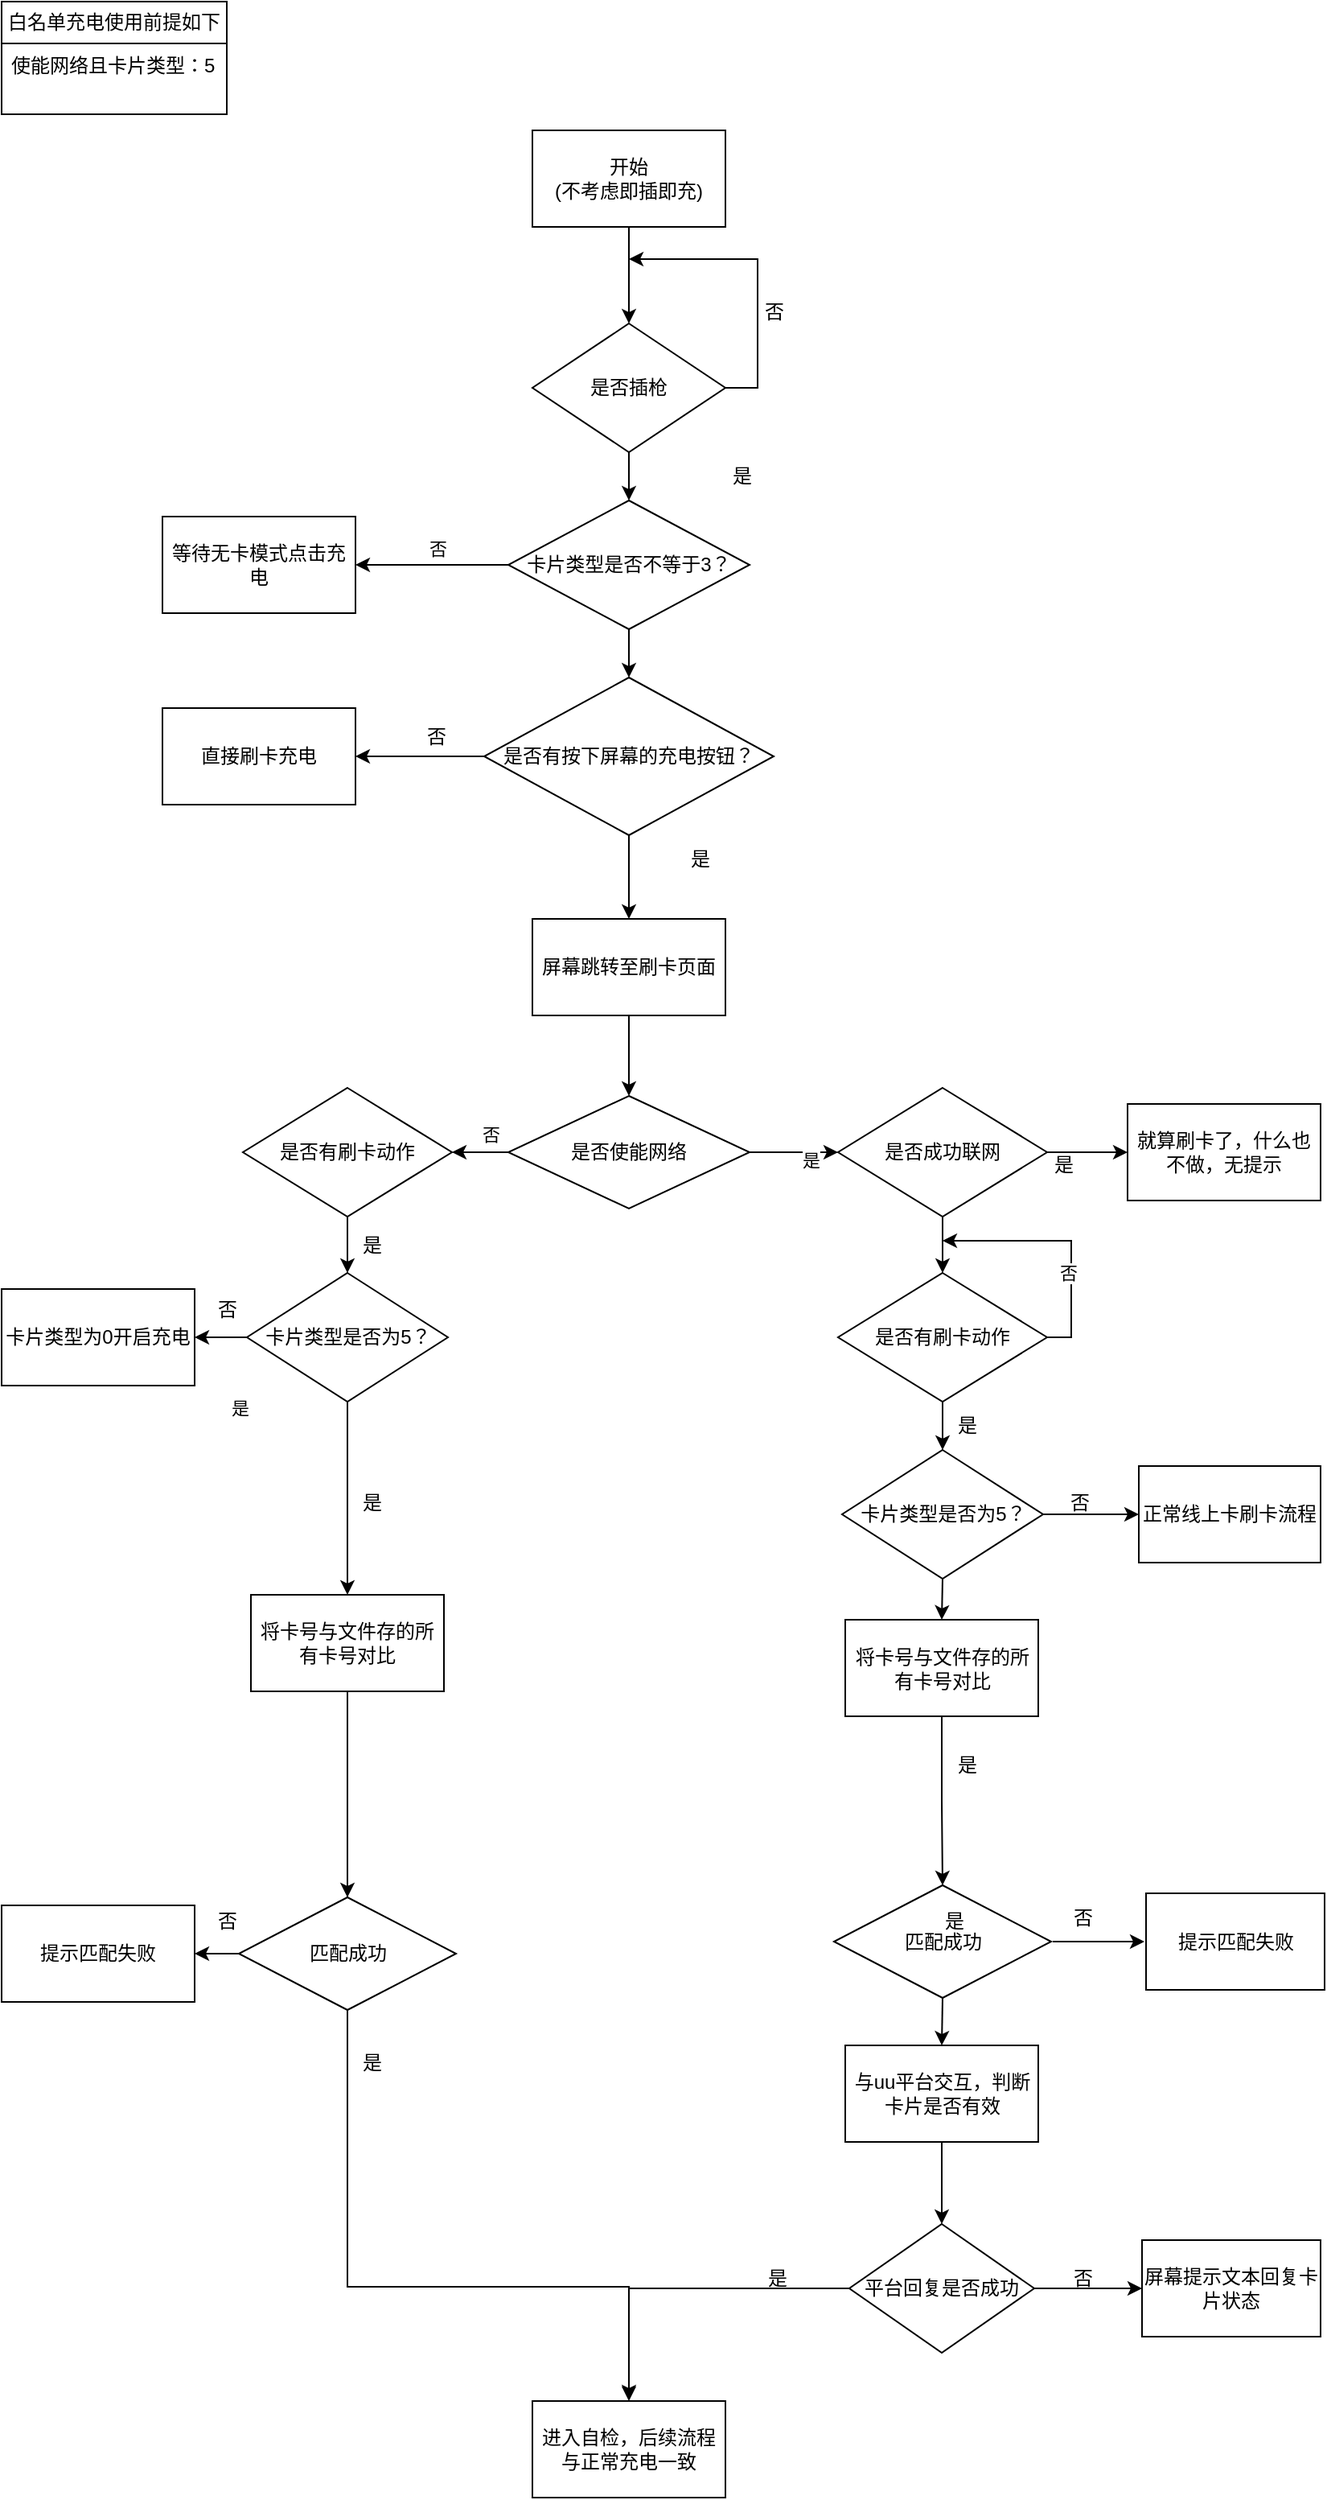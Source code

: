 <mxfile version="26.1.0">
  <diagram name="第 1 页" id="LqIXhOMh7RyWePrIoJnF">
    <mxGraphModel dx="1977" dy="943" grid="1" gridSize="10" guides="1" tooltips="1" connect="1" arrows="1" fold="1" page="1" pageScale="1" pageWidth="827" pageHeight="1169" math="0" shadow="0">
      <root>
        <mxCell id="0" />
        <mxCell id="1" parent="0" />
        <mxCell id="6tpSNFjBKZhkVtHwbKnZ-6" value="" style="edgeStyle=orthogonalEdgeStyle;rounded=0;orthogonalLoop=1;jettySize=auto;html=1;" edge="1" parent="1" source="6tpSNFjBKZhkVtHwbKnZ-1">
          <mxGeometry relative="1" as="geometry">
            <mxPoint x="390" y="200" as="targetPoint" />
          </mxGeometry>
        </mxCell>
        <mxCell id="6tpSNFjBKZhkVtHwbKnZ-1" value="开始&lt;div&gt;(不考虑即插即充)&lt;/div&gt;" style="rounded=0;whiteSpace=wrap;html=1;" vertex="1" parent="1">
          <mxGeometry x="330" y="80" width="120" height="60" as="geometry" />
        </mxCell>
        <mxCell id="6tpSNFjBKZhkVtHwbKnZ-2" value="白名单充电使用前提如下" style="swimlane;fontStyle=0;childLayout=stackLayout;horizontal=1;startSize=26;fillColor=none;horizontalStack=0;resizeParent=1;resizeParentMax=0;resizeLast=0;collapsible=1;marginBottom=0;whiteSpace=wrap;html=1;" vertex="1" parent="1">
          <mxGeometry width="140" height="70" as="geometry" />
        </mxCell>
        <mxCell id="6tpSNFjBKZhkVtHwbKnZ-3" value="使能网络且卡片类型：5" style="text;strokeColor=none;fillColor=none;align=left;verticalAlign=top;spacingLeft=4;spacingRight=4;overflow=hidden;rotatable=0;points=[[0,0.5],[1,0.5]];portConstraint=eastwest;whiteSpace=wrap;html=1;" vertex="1" parent="6tpSNFjBKZhkVtHwbKnZ-2">
          <mxGeometry y="26" width="140" height="44" as="geometry" />
        </mxCell>
        <mxCell id="6tpSNFjBKZhkVtHwbKnZ-15" style="edgeStyle=orthogonalEdgeStyle;rounded=0;orthogonalLoop=1;jettySize=auto;html=1;exitX=1;exitY=0.5;exitDx=0;exitDy=0;" edge="1" parent="1" source="6tpSNFjBKZhkVtHwbKnZ-11">
          <mxGeometry relative="1" as="geometry">
            <mxPoint x="390" y="160" as="targetPoint" />
            <Array as="points">
              <mxPoint x="470" y="240" />
              <mxPoint x="470" y="160" />
            </Array>
          </mxGeometry>
        </mxCell>
        <mxCell id="6tpSNFjBKZhkVtHwbKnZ-33" value="" style="edgeStyle=orthogonalEdgeStyle;rounded=0;orthogonalLoop=1;jettySize=auto;html=1;" edge="1" parent="1" source="6tpSNFjBKZhkVtHwbKnZ-11" target="6tpSNFjBKZhkVtHwbKnZ-32">
          <mxGeometry relative="1" as="geometry" />
        </mxCell>
        <mxCell id="6tpSNFjBKZhkVtHwbKnZ-11" value="是否插枪" style="rhombus;whiteSpace=wrap;html=1;" vertex="1" parent="1">
          <mxGeometry x="330" y="200" width="120" height="80" as="geometry" />
        </mxCell>
        <mxCell id="6tpSNFjBKZhkVtHwbKnZ-16" value="否" style="text;html=1;align=center;verticalAlign=middle;resizable=0;points=[];autosize=1;strokeColor=none;fillColor=none;" vertex="1" parent="1">
          <mxGeometry x="460" y="178" width="40" height="30" as="geometry" />
        </mxCell>
        <mxCell id="6tpSNFjBKZhkVtHwbKnZ-17" value="是" style="text;html=1;align=center;verticalAlign=middle;resizable=0;points=[];autosize=1;strokeColor=none;fillColor=none;" vertex="1" parent="1">
          <mxGeometry x="440" y="280" width="40" height="30" as="geometry" />
        </mxCell>
        <mxCell id="6tpSNFjBKZhkVtHwbKnZ-28" value="" style="edgeStyle=orthogonalEdgeStyle;rounded=0;orthogonalLoop=1;jettySize=auto;html=1;" edge="1" parent="1" source="6tpSNFjBKZhkVtHwbKnZ-19" target="6tpSNFjBKZhkVtHwbKnZ-27">
          <mxGeometry relative="1" as="geometry" />
        </mxCell>
        <mxCell id="6tpSNFjBKZhkVtHwbKnZ-40" value="" style="edgeStyle=orthogonalEdgeStyle;rounded=0;orthogonalLoop=1;jettySize=auto;html=1;" edge="1" parent="1" source="6tpSNFjBKZhkVtHwbKnZ-19" target="6tpSNFjBKZhkVtHwbKnZ-39">
          <mxGeometry relative="1" as="geometry" />
        </mxCell>
        <mxCell id="6tpSNFjBKZhkVtHwbKnZ-19" value="是否有按下屏幕的充电按钮？" style="rhombus;whiteSpace=wrap;html=1;" vertex="1" parent="1">
          <mxGeometry x="300" y="420" width="180" height="98" as="geometry" />
        </mxCell>
        <mxCell id="6tpSNFjBKZhkVtHwbKnZ-22" value="否" style="text;html=1;align=center;verticalAlign=middle;resizable=0;points=[];autosize=1;strokeColor=none;fillColor=none;" vertex="1" parent="1">
          <mxGeometry x="250" y="442" width="40" height="30" as="geometry" />
        </mxCell>
        <mxCell id="6tpSNFjBKZhkVtHwbKnZ-26" value="是" style="text;html=1;align=center;verticalAlign=middle;resizable=0;points=[];autosize=1;strokeColor=none;fillColor=none;" vertex="1" parent="1">
          <mxGeometry x="414" y="518" width="40" height="30" as="geometry" />
        </mxCell>
        <mxCell id="6tpSNFjBKZhkVtHwbKnZ-27" value="直接刷卡充电" style="rounded=0;whiteSpace=wrap;html=1;" vertex="1" parent="1">
          <mxGeometry x="100" y="439" width="120" height="60" as="geometry" />
        </mxCell>
        <mxCell id="6tpSNFjBKZhkVtHwbKnZ-36" value="" style="edgeStyle=orthogonalEdgeStyle;rounded=0;orthogonalLoop=1;jettySize=auto;html=1;" edge="1" parent="1" source="6tpSNFjBKZhkVtHwbKnZ-32" target="6tpSNFjBKZhkVtHwbKnZ-35">
          <mxGeometry relative="1" as="geometry" />
        </mxCell>
        <mxCell id="6tpSNFjBKZhkVtHwbKnZ-37" value="否" style="edgeLabel;html=1;align=center;verticalAlign=middle;resizable=0;points=[];" vertex="1" connectable="0" parent="6tpSNFjBKZhkVtHwbKnZ-36">
          <mxGeometry x="-0.06" y="1" relative="1" as="geometry">
            <mxPoint y="-11" as="offset" />
          </mxGeometry>
        </mxCell>
        <mxCell id="6tpSNFjBKZhkVtHwbKnZ-38" value="" style="edgeStyle=orthogonalEdgeStyle;rounded=0;orthogonalLoop=1;jettySize=auto;html=1;" edge="1" parent="1" source="6tpSNFjBKZhkVtHwbKnZ-32" target="6tpSNFjBKZhkVtHwbKnZ-19">
          <mxGeometry relative="1" as="geometry" />
        </mxCell>
        <mxCell id="6tpSNFjBKZhkVtHwbKnZ-32" value="卡片类型是否不等于3？" style="rhombus;whiteSpace=wrap;html=1;" vertex="1" parent="1">
          <mxGeometry x="315" y="310" width="150" height="80" as="geometry" />
        </mxCell>
        <mxCell id="6tpSNFjBKZhkVtHwbKnZ-35" value="等待无卡模式点击充电" style="whiteSpace=wrap;html=1;" vertex="1" parent="1">
          <mxGeometry x="100" y="320" width="120" height="60" as="geometry" />
        </mxCell>
        <mxCell id="6tpSNFjBKZhkVtHwbKnZ-42" value="" style="edgeStyle=orthogonalEdgeStyle;rounded=0;orthogonalLoop=1;jettySize=auto;html=1;" edge="1" parent="1" source="6tpSNFjBKZhkVtHwbKnZ-39" target="6tpSNFjBKZhkVtHwbKnZ-41">
          <mxGeometry relative="1" as="geometry" />
        </mxCell>
        <mxCell id="6tpSNFjBKZhkVtHwbKnZ-39" value="屏幕跳转至刷卡页面" style="whiteSpace=wrap;html=1;" vertex="1" parent="1">
          <mxGeometry x="330" y="570" width="120" height="60" as="geometry" />
        </mxCell>
        <mxCell id="6tpSNFjBKZhkVtHwbKnZ-44" value="" style="edgeStyle=orthogonalEdgeStyle;rounded=0;orthogonalLoop=1;jettySize=auto;html=1;" edge="1" parent="1" source="6tpSNFjBKZhkVtHwbKnZ-41">
          <mxGeometry relative="1" as="geometry">
            <mxPoint x="520" y="715" as="targetPoint" />
          </mxGeometry>
        </mxCell>
        <mxCell id="6tpSNFjBKZhkVtHwbKnZ-45" value="是" style="edgeLabel;html=1;align=center;verticalAlign=middle;resizable=0;points=[];" vertex="1" connectable="0" parent="6tpSNFjBKZhkVtHwbKnZ-44">
          <mxGeometry x="-0.391" y="-1" relative="1" as="geometry">
            <mxPoint x="21" y="4" as="offset" />
          </mxGeometry>
        </mxCell>
        <mxCell id="6tpSNFjBKZhkVtHwbKnZ-47" value="" style="edgeStyle=orthogonalEdgeStyle;rounded=0;orthogonalLoop=1;jettySize=auto;html=1;entryX=1;entryY=0.5;entryDx=0;entryDy=0;" edge="1" parent="1" source="6tpSNFjBKZhkVtHwbKnZ-41" target="6tpSNFjBKZhkVtHwbKnZ-48">
          <mxGeometry relative="1" as="geometry">
            <mxPoint x="220" y="715" as="targetPoint" />
          </mxGeometry>
        </mxCell>
        <mxCell id="6tpSNFjBKZhkVtHwbKnZ-54" value="否" style="edgeLabel;html=1;align=center;verticalAlign=middle;resizable=0;points=[];" vertex="1" connectable="0" parent="6tpSNFjBKZhkVtHwbKnZ-47">
          <mxGeometry x="-0.016" y="-4" relative="1" as="geometry">
            <mxPoint x="7" y="-15" as="offset" />
          </mxGeometry>
        </mxCell>
        <mxCell id="6tpSNFjBKZhkVtHwbKnZ-41" value="是否使能网络" style="rhombus;whiteSpace=wrap;html=1;" vertex="1" parent="1">
          <mxGeometry x="315" y="680" width="150" height="70" as="geometry" />
        </mxCell>
        <mxCell id="6tpSNFjBKZhkVtHwbKnZ-53" value="" style="edgeStyle=orthogonalEdgeStyle;rounded=0;orthogonalLoop=1;jettySize=auto;html=1;" edge="1" parent="1" source="6tpSNFjBKZhkVtHwbKnZ-48" target="6tpSNFjBKZhkVtHwbKnZ-52">
          <mxGeometry relative="1" as="geometry" />
        </mxCell>
        <mxCell id="6tpSNFjBKZhkVtHwbKnZ-48" value="是否有刷卡动作" style="rhombus;whiteSpace=wrap;html=1;" vertex="1" parent="1">
          <mxGeometry x="150" y="675" width="130" height="80" as="geometry" />
        </mxCell>
        <mxCell id="6tpSNFjBKZhkVtHwbKnZ-71" value="" style="edgeStyle=orthogonalEdgeStyle;rounded=0;orthogonalLoop=1;jettySize=auto;html=1;" edge="1" parent="1" source="6tpSNFjBKZhkVtHwbKnZ-49" target="6tpSNFjBKZhkVtHwbKnZ-70">
          <mxGeometry relative="1" as="geometry" />
        </mxCell>
        <mxCell id="6tpSNFjBKZhkVtHwbKnZ-76" value="" style="edgeStyle=orthogonalEdgeStyle;rounded=0;orthogonalLoop=1;jettySize=auto;html=1;" edge="1" parent="1" source="6tpSNFjBKZhkVtHwbKnZ-49" target="6tpSNFjBKZhkVtHwbKnZ-75">
          <mxGeometry relative="1" as="geometry" />
        </mxCell>
        <mxCell id="6tpSNFjBKZhkVtHwbKnZ-49" value="是否成功联网" style="rhombus;whiteSpace=wrap;html=1;" vertex="1" parent="1">
          <mxGeometry x="520" y="675" width="130" height="80" as="geometry" />
        </mxCell>
        <mxCell id="6tpSNFjBKZhkVtHwbKnZ-56" value="" style="edgeStyle=orthogonalEdgeStyle;rounded=0;orthogonalLoop=1;jettySize=auto;html=1;" edge="1" parent="1" source="6tpSNFjBKZhkVtHwbKnZ-52" target="6tpSNFjBKZhkVtHwbKnZ-55">
          <mxGeometry relative="1" as="geometry" />
        </mxCell>
        <mxCell id="6tpSNFjBKZhkVtHwbKnZ-59" value="" style="edgeStyle=orthogonalEdgeStyle;rounded=0;orthogonalLoop=1;jettySize=auto;html=1;entryX=0.5;entryY=0;entryDx=0;entryDy=0;" edge="1" parent="1" source="6tpSNFjBKZhkVtHwbKnZ-52" target="6tpSNFjBKZhkVtHwbKnZ-58">
          <mxGeometry relative="1" as="geometry">
            <Array as="points">
              <mxPoint x="215" y="960" />
              <mxPoint x="215" y="960" />
            </Array>
          </mxGeometry>
        </mxCell>
        <mxCell id="6tpSNFjBKZhkVtHwbKnZ-68" value="是" style="edgeLabel;html=1;align=center;verticalAlign=middle;resizable=0;points=[];" vertex="1" connectable="0" parent="6tpSNFjBKZhkVtHwbKnZ-59">
          <mxGeometry x="-0.311" y="2" relative="1" as="geometry">
            <mxPoint x="-69" y="-38" as="offset" />
          </mxGeometry>
        </mxCell>
        <mxCell id="6tpSNFjBKZhkVtHwbKnZ-52" value="卡片类型是否为5？" style="rhombus;whiteSpace=wrap;html=1;" vertex="1" parent="1">
          <mxGeometry x="152.5" y="790" width="125" height="80" as="geometry" />
        </mxCell>
        <mxCell id="6tpSNFjBKZhkVtHwbKnZ-55" value="卡片类型为0开启充电" style="whiteSpace=wrap;html=1;" vertex="1" parent="1">
          <mxGeometry y="800" width="120" height="60" as="geometry" />
        </mxCell>
        <mxCell id="6tpSNFjBKZhkVtHwbKnZ-57" value="否" style="text;html=1;align=center;verticalAlign=middle;resizable=0;points=[];autosize=1;strokeColor=none;fillColor=none;" vertex="1" parent="1">
          <mxGeometry x="120" y="798" width="40" height="30" as="geometry" />
        </mxCell>
        <mxCell id="6tpSNFjBKZhkVtHwbKnZ-61" value="" style="edgeStyle=orthogonalEdgeStyle;rounded=0;orthogonalLoop=1;jettySize=auto;html=1;" edge="1" parent="1" source="6tpSNFjBKZhkVtHwbKnZ-58" target="6tpSNFjBKZhkVtHwbKnZ-60">
          <mxGeometry relative="1" as="geometry" />
        </mxCell>
        <mxCell id="6tpSNFjBKZhkVtHwbKnZ-58" value="将卡号与文件存的所有卡号对比" style="whiteSpace=wrap;html=1;" vertex="1" parent="1">
          <mxGeometry x="155" y="990" width="120" height="60" as="geometry" />
        </mxCell>
        <mxCell id="6tpSNFjBKZhkVtHwbKnZ-63" value="" style="edgeStyle=orthogonalEdgeStyle;rounded=0;orthogonalLoop=1;jettySize=auto;html=1;" edge="1" parent="1" source="6tpSNFjBKZhkVtHwbKnZ-60" target="6tpSNFjBKZhkVtHwbKnZ-62">
          <mxGeometry relative="1" as="geometry" />
        </mxCell>
        <mxCell id="6tpSNFjBKZhkVtHwbKnZ-66" value="" style="edgeStyle=orthogonalEdgeStyle;rounded=0;orthogonalLoop=1;jettySize=auto;html=1;" edge="1" parent="1">
          <mxGeometry relative="1" as="geometry">
            <mxPoint x="215" y="1159.0" as="sourcePoint" />
            <mxPoint x="390" y="1490" as="targetPoint" />
            <Array as="points">
              <mxPoint x="215" y="1420" />
              <mxPoint x="390" y="1420" />
            </Array>
          </mxGeometry>
        </mxCell>
        <mxCell id="6tpSNFjBKZhkVtHwbKnZ-60" value="匹配成功" style="rhombus;whiteSpace=wrap;html=1;" vertex="1" parent="1">
          <mxGeometry x="147.5" y="1178" width="135" height="70" as="geometry" />
        </mxCell>
        <mxCell id="6tpSNFjBKZhkVtHwbKnZ-62" value="提示匹配失败" style="whiteSpace=wrap;html=1;" vertex="1" parent="1">
          <mxGeometry y="1183" width="120" height="60" as="geometry" />
        </mxCell>
        <mxCell id="6tpSNFjBKZhkVtHwbKnZ-64" value="否" style="text;html=1;align=center;verticalAlign=middle;resizable=0;points=[];autosize=1;strokeColor=none;fillColor=none;" vertex="1" parent="1">
          <mxGeometry x="120" y="1178" width="40" height="30" as="geometry" />
        </mxCell>
        <mxCell id="6tpSNFjBKZhkVtHwbKnZ-65" value="进入自检，后续流程与正常充电一致" style="whiteSpace=wrap;html=1;" vertex="1" parent="1">
          <mxGeometry x="330" y="1491" width="120" height="60" as="geometry" />
        </mxCell>
        <mxCell id="6tpSNFjBKZhkVtHwbKnZ-67" value="是" style="text;html=1;align=center;verticalAlign=middle;resizable=0;points=[];autosize=1;strokeColor=none;fillColor=none;" vertex="1" parent="1">
          <mxGeometry x="210" y="758" width="40" height="30" as="geometry" />
        </mxCell>
        <mxCell id="6tpSNFjBKZhkVtHwbKnZ-69" value="是" style="text;html=1;align=center;verticalAlign=middle;resizable=0;points=[];autosize=1;strokeColor=none;fillColor=none;" vertex="1" parent="1">
          <mxGeometry x="210" y="1266" width="40" height="30" as="geometry" />
        </mxCell>
        <mxCell id="6tpSNFjBKZhkVtHwbKnZ-70" value="就算刷卡了，什么也不做，无提示" style="whiteSpace=wrap;html=1;" vertex="1" parent="1">
          <mxGeometry x="700" y="685" width="120" height="60" as="geometry" />
        </mxCell>
        <mxCell id="6tpSNFjBKZhkVtHwbKnZ-74" value="是" style="text;html=1;align=center;verticalAlign=middle;resizable=0;points=[];autosize=1;strokeColor=none;fillColor=none;" vertex="1" parent="1">
          <mxGeometry x="640" y="708" width="40" height="30" as="geometry" />
        </mxCell>
        <mxCell id="6tpSNFjBKZhkVtHwbKnZ-78" value="" style="edgeStyle=orthogonalEdgeStyle;rounded=0;orthogonalLoop=1;jettySize=auto;html=1;" edge="1" parent="1" source="6tpSNFjBKZhkVtHwbKnZ-75" target="6tpSNFjBKZhkVtHwbKnZ-77">
          <mxGeometry relative="1" as="geometry" />
        </mxCell>
        <mxCell id="6tpSNFjBKZhkVtHwbKnZ-79" style="edgeStyle=orthogonalEdgeStyle;rounded=0;orthogonalLoop=1;jettySize=auto;html=1;exitX=1;exitY=0.5;exitDx=0;exitDy=0;" edge="1" parent="1">
          <mxGeometry relative="1" as="geometry">
            <mxPoint x="585" y="770" as="targetPoint" />
            <mxPoint x="645" y="830" as="sourcePoint" />
            <Array as="points">
              <mxPoint x="665" y="830" />
              <mxPoint x="665" y="770" />
            </Array>
          </mxGeometry>
        </mxCell>
        <mxCell id="6tpSNFjBKZhkVtHwbKnZ-80" value="否" style="edgeLabel;html=1;align=center;verticalAlign=middle;resizable=0;points=[];" vertex="1" connectable="0" parent="6tpSNFjBKZhkVtHwbKnZ-79">
          <mxGeometry x="-0.253" y="2" relative="1" as="geometry">
            <mxPoint as="offset" />
          </mxGeometry>
        </mxCell>
        <mxCell id="6tpSNFjBKZhkVtHwbKnZ-75" value="是否有刷卡动作" style="rhombus;whiteSpace=wrap;html=1;" vertex="1" parent="1">
          <mxGeometry x="520" y="790" width="130" height="80" as="geometry" />
        </mxCell>
        <mxCell id="6tpSNFjBKZhkVtHwbKnZ-83" value="" style="edgeStyle=orthogonalEdgeStyle;rounded=0;orthogonalLoop=1;jettySize=auto;html=1;" edge="1" parent="1" source="6tpSNFjBKZhkVtHwbKnZ-77" target="6tpSNFjBKZhkVtHwbKnZ-82">
          <mxGeometry relative="1" as="geometry" />
        </mxCell>
        <mxCell id="6tpSNFjBKZhkVtHwbKnZ-105" style="edgeStyle=orthogonalEdgeStyle;rounded=0;orthogonalLoop=1;jettySize=auto;html=1;exitX=0.5;exitY=1;exitDx=0;exitDy=0;entryX=0.5;entryY=0;entryDx=0;entryDy=0;" edge="1" parent="1" source="6tpSNFjBKZhkVtHwbKnZ-77" target="6tpSNFjBKZhkVtHwbKnZ-98">
          <mxGeometry relative="1" as="geometry" />
        </mxCell>
        <mxCell id="6tpSNFjBKZhkVtHwbKnZ-77" value="卡片类型是否为5？" style="rhombus;whiteSpace=wrap;html=1;" vertex="1" parent="1">
          <mxGeometry x="522.5" y="900" width="125" height="80" as="geometry" />
        </mxCell>
        <mxCell id="6tpSNFjBKZhkVtHwbKnZ-81" value="是" style="text;html=1;align=center;verticalAlign=middle;resizable=0;points=[];autosize=1;strokeColor=none;fillColor=none;" vertex="1" parent="1">
          <mxGeometry x="580" y="870" width="40" height="30" as="geometry" />
        </mxCell>
        <mxCell id="6tpSNFjBKZhkVtHwbKnZ-82" value="正常线上卡刷卡流程" style="whiteSpace=wrap;html=1;" vertex="1" parent="1">
          <mxGeometry x="707" y="910" width="113" height="60" as="geometry" />
        </mxCell>
        <mxCell id="6tpSNFjBKZhkVtHwbKnZ-84" value="否" style="text;html=1;align=center;verticalAlign=middle;resizable=0;points=[];autosize=1;strokeColor=none;fillColor=none;" vertex="1" parent="1">
          <mxGeometry x="650" y="918" width="40" height="30" as="geometry" />
        </mxCell>
        <mxCell id="6tpSNFjBKZhkVtHwbKnZ-90" value="" style="edgeStyle=orthogonalEdgeStyle;rounded=0;orthogonalLoop=1;jettySize=auto;html=1;" edge="1" parent="1" source="6tpSNFjBKZhkVtHwbKnZ-87" target="6tpSNFjBKZhkVtHwbKnZ-89">
          <mxGeometry relative="1" as="geometry" />
        </mxCell>
        <mxCell id="6tpSNFjBKZhkVtHwbKnZ-87" value="与uu平台交互，判断卡片是否有效" style="whiteSpace=wrap;html=1;" vertex="1" parent="1">
          <mxGeometry x="524.5" y="1270" width="120" height="60" as="geometry" />
        </mxCell>
        <mxCell id="6tpSNFjBKZhkVtHwbKnZ-95" value="" style="edgeStyle=orthogonalEdgeStyle;rounded=0;orthogonalLoop=1;jettySize=auto;html=1;" edge="1" parent="1" source="6tpSNFjBKZhkVtHwbKnZ-89" target="6tpSNFjBKZhkVtHwbKnZ-94">
          <mxGeometry relative="1" as="geometry" />
        </mxCell>
        <mxCell id="6tpSNFjBKZhkVtHwbKnZ-108" style="edgeStyle=orthogonalEdgeStyle;rounded=0;orthogonalLoop=1;jettySize=auto;html=1;entryX=0.5;entryY=0;entryDx=0;entryDy=0;" edge="1" parent="1" source="6tpSNFjBKZhkVtHwbKnZ-89" target="6tpSNFjBKZhkVtHwbKnZ-65">
          <mxGeometry relative="1" as="geometry" />
        </mxCell>
        <mxCell id="6tpSNFjBKZhkVtHwbKnZ-89" value="平台回复是否成功" style="rhombus;whiteSpace=wrap;html=1;" vertex="1" parent="1">
          <mxGeometry x="527" y="1381" width="115" height="80" as="geometry" />
        </mxCell>
        <mxCell id="6tpSNFjBKZhkVtHwbKnZ-93" value="是" style="text;html=1;align=center;verticalAlign=middle;resizable=0;points=[];autosize=1;strokeColor=none;fillColor=none;" vertex="1" parent="1">
          <mxGeometry x="210" y="918" width="40" height="30" as="geometry" />
        </mxCell>
        <mxCell id="6tpSNFjBKZhkVtHwbKnZ-94" value="屏幕提示文本回复卡片状态" style="whiteSpace=wrap;html=1;" vertex="1" parent="1">
          <mxGeometry x="709" y="1391" width="111" height="60" as="geometry" />
        </mxCell>
        <mxCell id="6tpSNFjBKZhkVtHwbKnZ-97" value="" style="edgeStyle=orthogonalEdgeStyle;rounded=0;orthogonalLoop=1;jettySize=auto;html=1;" edge="1" parent="1" source="6tpSNFjBKZhkVtHwbKnZ-98" target="6tpSNFjBKZhkVtHwbKnZ-100">
          <mxGeometry relative="1" as="geometry" />
        </mxCell>
        <mxCell id="6tpSNFjBKZhkVtHwbKnZ-98" value="将卡号与文件存的所有卡号对比" style="whiteSpace=wrap;html=1;" vertex="1" parent="1">
          <mxGeometry x="524.5" y="1005.5" width="120" height="60" as="geometry" />
        </mxCell>
        <mxCell id="6tpSNFjBKZhkVtHwbKnZ-99" value="" style="edgeStyle=orthogonalEdgeStyle;rounded=0;orthogonalLoop=1;jettySize=auto;html=1;" edge="1" parent="1">
          <mxGeometry relative="1" as="geometry">
            <mxPoint x="653.5" y="1205.5" as="sourcePoint" />
            <mxPoint x="710.5" y="1205.5" as="targetPoint" />
          </mxGeometry>
        </mxCell>
        <mxCell id="6tpSNFjBKZhkVtHwbKnZ-106" style="edgeStyle=orthogonalEdgeStyle;rounded=0;orthogonalLoop=1;jettySize=auto;html=1;exitX=0.5;exitY=1;exitDx=0;exitDy=0;entryX=0.5;entryY=0;entryDx=0;entryDy=0;" edge="1" parent="1" source="6tpSNFjBKZhkVtHwbKnZ-100" target="6tpSNFjBKZhkVtHwbKnZ-87">
          <mxGeometry relative="1" as="geometry" />
        </mxCell>
        <mxCell id="6tpSNFjBKZhkVtHwbKnZ-100" value="匹配成功" style="rhombus;whiteSpace=wrap;html=1;" vertex="1" parent="1">
          <mxGeometry x="517.5" y="1170.5" width="135" height="70" as="geometry" />
        </mxCell>
        <mxCell id="6tpSNFjBKZhkVtHwbKnZ-101" value="提示匹配失败" style="whiteSpace=wrap;html=1;" vertex="1" parent="1">
          <mxGeometry x="711.5" y="1175.5" width="111" height="60" as="geometry" />
        </mxCell>
        <mxCell id="6tpSNFjBKZhkVtHwbKnZ-102" value="否" style="text;html=1;align=center;verticalAlign=middle;resizable=0;points=[];autosize=1;strokeColor=none;fillColor=none;" vertex="1" parent="1">
          <mxGeometry x="652" y="1175.5" width="40" height="30" as="geometry" />
        </mxCell>
        <mxCell id="6tpSNFjBKZhkVtHwbKnZ-103" value="是" style="text;html=1;align=center;verticalAlign=middle;resizable=0;points=[];autosize=1;strokeColor=none;fillColor=none;" vertex="1" parent="1">
          <mxGeometry x="580" y="1080.5" width="40" height="30" as="geometry" />
        </mxCell>
        <mxCell id="6tpSNFjBKZhkVtHwbKnZ-107" value="是" style="text;html=1;align=center;verticalAlign=middle;resizable=0;points=[];autosize=1;strokeColor=none;fillColor=none;" vertex="1" parent="1">
          <mxGeometry x="572" y="1178" width="40" height="30" as="geometry" />
        </mxCell>
        <mxCell id="6tpSNFjBKZhkVtHwbKnZ-109" value="是" style="text;html=1;align=center;verticalAlign=middle;resizable=0;points=[];autosize=1;strokeColor=none;fillColor=none;" vertex="1" parent="1">
          <mxGeometry x="462" y="1400" width="40" height="30" as="geometry" />
        </mxCell>
        <mxCell id="6tpSNFjBKZhkVtHwbKnZ-110" value="否" style="text;html=1;align=center;verticalAlign=middle;resizable=0;points=[];autosize=1;strokeColor=none;fillColor=none;" vertex="1" parent="1">
          <mxGeometry x="652" y="1400" width="40" height="30" as="geometry" />
        </mxCell>
      </root>
    </mxGraphModel>
  </diagram>
</mxfile>
